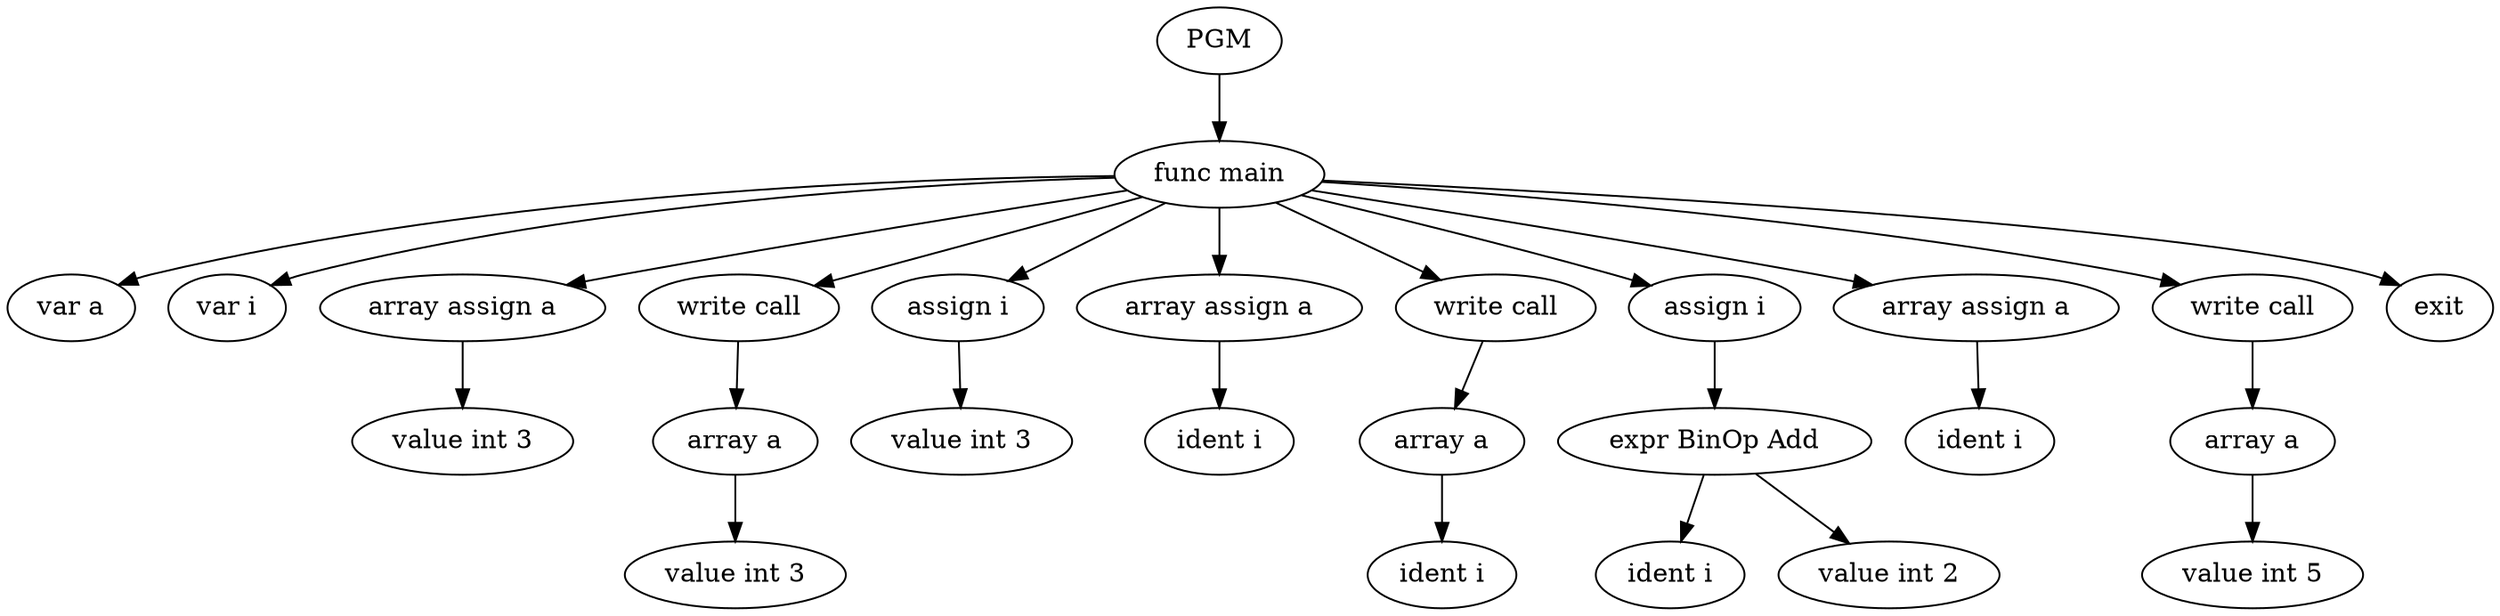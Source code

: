 digraph ast {
0[label = PGM, shape = ellipse]
1[label = "func main", shape = ellipse]
0 -> 1
2[label = "var a", shape = ellipse]
1 -> 2
3[label = "var i", shape = ellipse]
1 -> 3
4[label = "array assign a", shape = ellipse]
1 -> 4
5[label = "value int 3", shape = ellipse]
4 -> 5
6[label = "write call", shape = ellipse]
1 -> 6
7[label = "array a", shape = ellipse]
6 -> 7
8[label = "value int 3", shape = ellipse]
7 -> 8
9[label = "assign i", shape = ellipse]
1 -> 9
10[label = "value int 3", shape = ellipse]
9 -> 10
11[label = "array assign a", shape = ellipse]
1 -> 11
12[label = "ident i", shape = ellipse]
11 -> 12
13[label = "write call", shape = ellipse]
1 -> 13
14[label = "array a", shape = ellipse]
13 -> 14
15[label = "ident i", shape = ellipse]
14 -> 15
16[label = "assign i", shape = ellipse]
1 -> 16
17[label = "expr BinOp Add", shape = ellipse]
16 -> 17
18[label = "ident i", shape = ellipse]
17 -> 18
19[label = "value int 2", shape = ellipse]
17 -> 19
20[label = "array assign a", shape = ellipse]
1 -> 20
21[label = "ident i", shape = ellipse]
20 -> 21
22[label = "write call", shape = ellipse]
1 -> 22
23[label = "array a", shape = ellipse]
22 -> 23
24[label = "value int 5", shape = ellipse]
23 -> 24
25[label = "exit", shape = ellipse]
1 -> 25
}